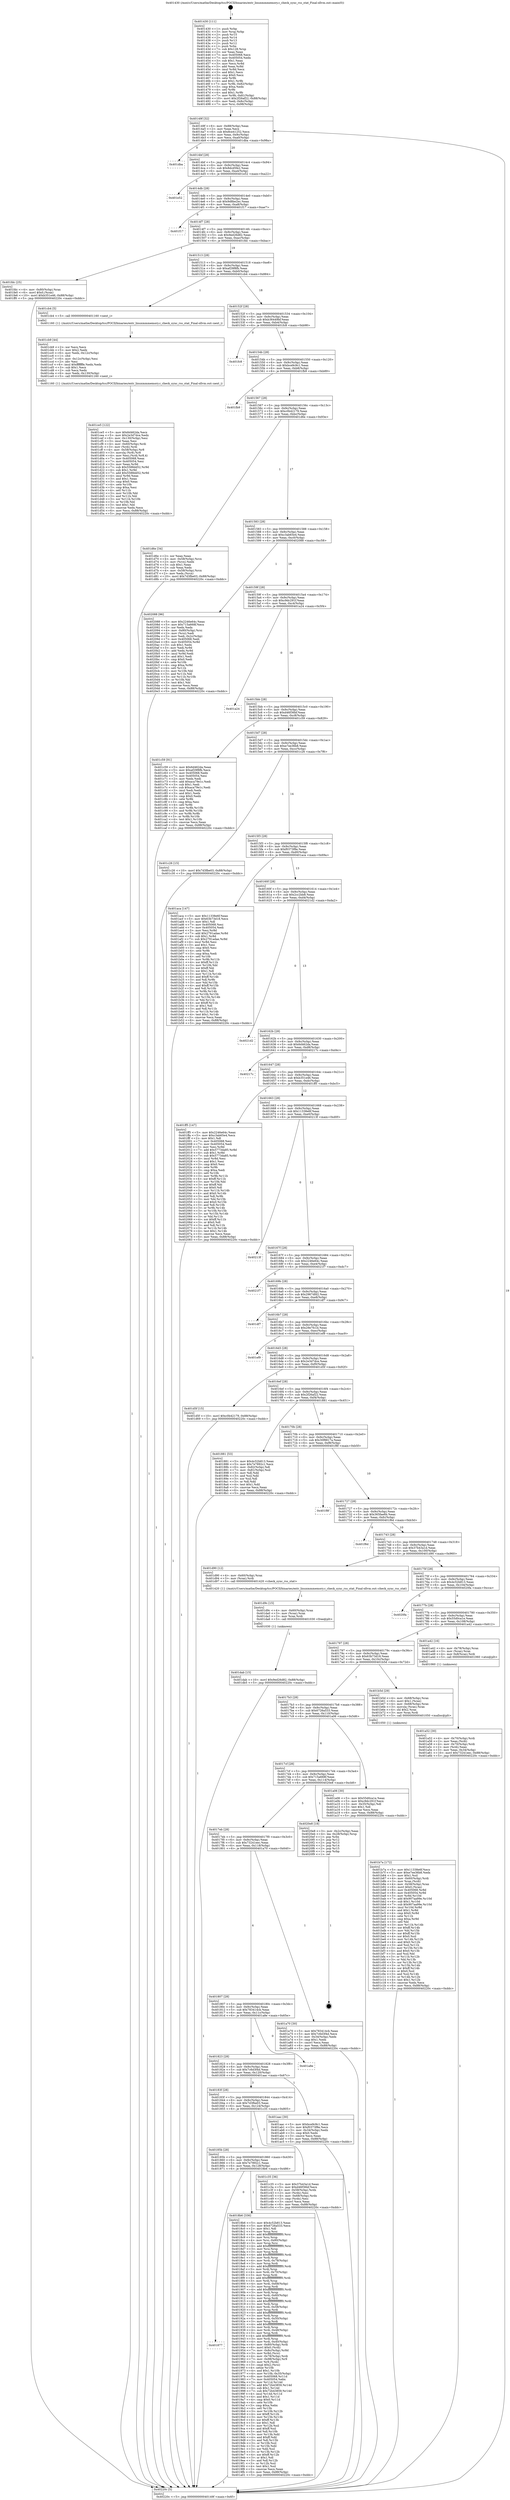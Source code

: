 digraph "0x401430" {
  label = "0x401430 (/mnt/c/Users/mathe/Desktop/tcc/POCII/binaries/extr_linuxmmmemory.c_check_sync_rss_stat_Final-ollvm.out::main(0))"
  labelloc = "t"
  node[shape=record]

  Entry [label="",width=0.3,height=0.3,shape=circle,fillcolor=black,style=filled]
  "0x40149f" [label="{
     0x40149f [32]\l
     | [instrs]\l
     &nbsp;&nbsp;0x40149f \<+6\>: mov -0x88(%rbp),%eax\l
     &nbsp;&nbsp;0x4014a5 \<+2\>: mov %eax,%ecx\l
     &nbsp;&nbsp;0x4014a7 \<+6\>: sub $0x8ce41252,%ecx\l
     &nbsp;&nbsp;0x4014ad \<+6\>: mov %eax,-0x9c(%rbp)\l
     &nbsp;&nbsp;0x4014b3 \<+6\>: mov %ecx,-0xa0(%rbp)\l
     &nbsp;&nbsp;0x4014b9 \<+6\>: je 0000000000401dba \<main+0x98a\>\l
  }"]
  "0x401dba" [label="{
     0x401dba\l
  }", style=dashed]
  "0x4014bf" [label="{
     0x4014bf [28]\l
     | [instrs]\l
     &nbsp;&nbsp;0x4014bf \<+5\>: jmp 00000000004014c4 \<main+0x94\>\l
     &nbsp;&nbsp;0x4014c4 \<+6\>: mov -0x9c(%rbp),%eax\l
     &nbsp;&nbsp;0x4014ca \<+5\>: sub $0x8dcd5fe2,%eax\l
     &nbsp;&nbsp;0x4014cf \<+6\>: mov %eax,-0xa4(%rbp)\l
     &nbsp;&nbsp;0x4014d5 \<+6\>: je 0000000000401e52 \<main+0xa22\>\l
  }"]
  Exit [label="",width=0.3,height=0.3,shape=circle,fillcolor=black,style=filled,peripheries=2]
  "0x401e52" [label="{
     0x401e52\l
  }", style=dashed]
  "0x4014db" [label="{
     0x4014db [28]\l
     | [instrs]\l
     &nbsp;&nbsp;0x4014db \<+5\>: jmp 00000000004014e0 \<main+0xb0\>\l
     &nbsp;&nbsp;0x4014e0 \<+6\>: mov -0x9c(%rbp),%eax\l
     &nbsp;&nbsp;0x4014e6 \<+5\>: sub $0x9d8be2ec,%eax\l
     &nbsp;&nbsp;0x4014eb \<+6\>: mov %eax,-0xa8(%rbp)\l
     &nbsp;&nbsp;0x4014f1 \<+6\>: je 0000000000401f17 \<main+0xae7\>\l
  }"]
  "0x401dab" [label="{
     0x401dab [15]\l
     | [instrs]\l
     &nbsp;&nbsp;0x401dab \<+10\>: movl $0x9ed26d82,-0x88(%rbp)\l
     &nbsp;&nbsp;0x401db5 \<+5\>: jmp 000000000040220c \<main+0xddc\>\l
  }"]
  "0x401f17" [label="{
     0x401f17\l
  }", style=dashed]
  "0x4014f7" [label="{
     0x4014f7 [28]\l
     | [instrs]\l
     &nbsp;&nbsp;0x4014f7 \<+5\>: jmp 00000000004014fc \<main+0xcc\>\l
     &nbsp;&nbsp;0x4014fc \<+6\>: mov -0x9c(%rbp),%eax\l
     &nbsp;&nbsp;0x401502 \<+5\>: sub $0x9ed26d82,%eax\l
     &nbsp;&nbsp;0x401507 \<+6\>: mov %eax,-0xac(%rbp)\l
     &nbsp;&nbsp;0x40150d \<+6\>: je 0000000000401fdc \<main+0xbac\>\l
  }"]
  "0x401d9c" [label="{
     0x401d9c [15]\l
     | [instrs]\l
     &nbsp;&nbsp;0x401d9c \<+4\>: mov -0x60(%rbp),%rax\l
     &nbsp;&nbsp;0x401da0 \<+3\>: mov (%rax),%rax\l
     &nbsp;&nbsp;0x401da3 \<+3\>: mov %rax,%rdi\l
     &nbsp;&nbsp;0x401da6 \<+5\>: call 0000000000401030 \<free@plt\>\l
     | [calls]\l
     &nbsp;&nbsp;0x401030 \{1\} (unknown)\l
  }"]
  "0x401fdc" [label="{
     0x401fdc [25]\l
     | [instrs]\l
     &nbsp;&nbsp;0x401fdc \<+4\>: mov -0x80(%rbp),%rax\l
     &nbsp;&nbsp;0x401fe0 \<+6\>: movl $0x0,(%rax)\l
     &nbsp;&nbsp;0x401fe6 \<+10\>: movl $0xb351e46,-0x88(%rbp)\l
     &nbsp;&nbsp;0x401ff0 \<+5\>: jmp 000000000040220c \<main+0xddc\>\l
  }"]
  "0x401513" [label="{
     0x401513 [28]\l
     | [instrs]\l
     &nbsp;&nbsp;0x401513 \<+5\>: jmp 0000000000401518 \<main+0xe8\>\l
     &nbsp;&nbsp;0x401518 \<+6\>: mov -0x9c(%rbp),%eax\l
     &nbsp;&nbsp;0x40151e \<+5\>: sub $0xaf29f8fb,%eax\l
     &nbsp;&nbsp;0x401523 \<+6\>: mov %eax,-0xb0(%rbp)\l
     &nbsp;&nbsp;0x401529 \<+6\>: je 0000000000401cb4 \<main+0x884\>\l
  }"]
  "0x401ce5" [label="{
     0x401ce5 [122]\l
     | [instrs]\l
     &nbsp;&nbsp;0x401ce5 \<+5\>: mov $0x6d462da,%ecx\l
     &nbsp;&nbsp;0x401cea \<+5\>: mov $0x2e3d7dce,%edx\l
     &nbsp;&nbsp;0x401cef \<+6\>: mov -0x130(%rbp),%esi\l
     &nbsp;&nbsp;0x401cf5 \<+3\>: imul %eax,%esi\l
     &nbsp;&nbsp;0x401cf8 \<+4\>: mov -0x60(%rbp),%rdi\l
     &nbsp;&nbsp;0x401cfc \<+3\>: mov (%rdi),%rdi\l
     &nbsp;&nbsp;0x401cff \<+4\>: mov -0x58(%rbp),%r8\l
     &nbsp;&nbsp;0x401d03 \<+3\>: movslq (%r8),%r8\l
     &nbsp;&nbsp;0x401d06 \<+4\>: mov %esi,(%rdi,%r8,4)\l
     &nbsp;&nbsp;0x401d0a \<+7\>: mov 0x405068,%eax\l
     &nbsp;&nbsp;0x401d11 \<+7\>: mov 0x405054,%esi\l
     &nbsp;&nbsp;0x401d18 \<+3\>: mov %eax,%r9d\l
     &nbsp;&nbsp;0x401d1b \<+7\>: sub $0x5588dd52,%r9d\l
     &nbsp;&nbsp;0x401d22 \<+4\>: sub $0x1,%r9d\l
     &nbsp;&nbsp;0x401d26 \<+7\>: add $0x5588dd52,%r9d\l
     &nbsp;&nbsp;0x401d2d \<+4\>: imul %r9d,%eax\l
     &nbsp;&nbsp;0x401d31 \<+3\>: and $0x1,%eax\l
     &nbsp;&nbsp;0x401d34 \<+3\>: cmp $0x0,%eax\l
     &nbsp;&nbsp;0x401d37 \<+4\>: sete %r10b\l
     &nbsp;&nbsp;0x401d3b \<+3\>: cmp $0xa,%esi\l
     &nbsp;&nbsp;0x401d3e \<+4\>: setl %r11b\l
     &nbsp;&nbsp;0x401d42 \<+3\>: mov %r10b,%bl\l
     &nbsp;&nbsp;0x401d45 \<+3\>: and %r11b,%bl\l
     &nbsp;&nbsp;0x401d48 \<+3\>: xor %r11b,%r10b\l
     &nbsp;&nbsp;0x401d4b \<+3\>: or %r10b,%bl\l
     &nbsp;&nbsp;0x401d4e \<+3\>: test $0x1,%bl\l
     &nbsp;&nbsp;0x401d51 \<+3\>: cmovne %edx,%ecx\l
     &nbsp;&nbsp;0x401d54 \<+6\>: mov %ecx,-0x88(%rbp)\l
     &nbsp;&nbsp;0x401d5a \<+5\>: jmp 000000000040220c \<main+0xddc\>\l
  }"]
  "0x401cb4" [label="{
     0x401cb4 [5]\l
     | [instrs]\l
     &nbsp;&nbsp;0x401cb4 \<+5\>: call 0000000000401160 \<next_i\>\l
     | [calls]\l
     &nbsp;&nbsp;0x401160 \{1\} (/mnt/c/Users/mathe/Desktop/tcc/POCII/binaries/extr_linuxmmmemory.c_check_sync_rss_stat_Final-ollvm.out::next_i)\l
  }"]
  "0x40152f" [label="{
     0x40152f [28]\l
     | [instrs]\l
     &nbsp;&nbsp;0x40152f \<+5\>: jmp 0000000000401534 \<main+0x104\>\l
     &nbsp;&nbsp;0x401534 \<+6\>: mov -0x9c(%rbp),%eax\l
     &nbsp;&nbsp;0x40153a \<+5\>: sub $0xb36449bf,%eax\l
     &nbsp;&nbsp;0x40153f \<+6\>: mov %eax,-0xb4(%rbp)\l
     &nbsp;&nbsp;0x401545 \<+6\>: je 0000000000401fc8 \<main+0xb98\>\l
  }"]
  "0x401cb9" [label="{
     0x401cb9 [44]\l
     | [instrs]\l
     &nbsp;&nbsp;0x401cb9 \<+2\>: xor %ecx,%ecx\l
     &nbsp;&nbsp;0x401cbb \<+5\>: mov $0x2,%edx\l
     &nbsp;&nbsp;0x401cc0 \<+6\>: mov %edx,-0x12c(%rbp)\l
     &nbsp;&nbsp;0x401cc6 \<+1\>: cltd\l
     &nbsp;&nbsp;0x401cc7 \<+6\>: mov -0x12c(%rbp),%esi\l
     &nbsp;&nbsp;0x401ccd \<+2\>: idiv %esi\l
     &nbsp;&nbsp;0x401ccf \<+6\>: imul $0xfffffffe,%edx,%edx\l
     &nbsp;&nbsp;0x401cd5 \<+3\>: sub $0x1,%ecx\l
     &nbsp;&nbsp;0x401cd8 \<+2\>: sub %ecx,%edx\l
     &nbsp;&nbsp;0x401cda \<+6\>: mov %edx,-0x130(%rbp)\l
     &nbsp;&nbsp;0x401ce0 \<+5\>: call 0000000000401160 \<next_i\>\l
     | [calls]\l
     &nbsp;&nbsp;0x401160 \{1\} (/mnt/c/Users/mathe/Desktop/tcc/POCII/binaries/extr_linuxmmmemory.c_check_sync_rss_stat_Final-ollvm.out::next_i)\l
  }"]
  "0x401fc8" [label="{
     0x401fc8\l
  }", style=dashed]
  "0x40154b" [label="{
     0x40154b [28]\l
     | [instrs]\l
     &nbsp;&nbsp;0x40154b \<+5\>: jmp 0000000000401550 \<main+0x120\>\l
     &nbsp;&nbsp;0x401550 \<+6\>: mov -0x9c(%rbp),%eax\l
     &nbsp;&nbsp;0x401556 \<+5\>: sub $0xbce9c9c1,%eax\l
     &nbsp;&nbsp;0x40155b \<+6\>: mov %eax,-0xb8(%rbp)\l
     &nbsp;&nbsp;0x401561 \<+6\>: je 0000000000401fb9 \<main+0xb89\>\l
  }"]
  "0x401b7a" [label="{
     0x401b7a [172]\l
     | [instrs]\l
     &nbsp;&nbsp;0x401b7a \<+5\>: mov $0x11338e6f,%ecx\l
     &nbsp;&nbsp;0x401b7f \<+5\>: mov $0xe7ee36b8,%edx\l
     &nbsp;&nbsp;0x401b84 \<+3\>: mov $0x1,%sil\l
     &nbsp;&nbsp;0x401b87 \<+4\>: mov -0x60(%rbp),%rdi\l
     &nbsp;&nbsp;0x401b8b \<+3\>: mov %rax,(%rdi)\l
     &nbsp;&nbsp;0x401b8e \<+4\>: mov -0x58(%rbp),%rax\l
     &nbsp;&nbsp;0x401b92 \<+6\>: movl $0x0,(%rax)\l
     &nbsp;&nbsp;0x401b98 \<+8\>: mov 0x405068,%r8d\l
     &nbsp;&nbsp;0x401ba0 \<+8\>: mov 0x405054,%r9d\l
     &nbsp;&nbsp;0x401ba8 \<+3\>: mov %r8d,%r10d\l
     &nbsp;&nbsp;0x401bab \<+7\>: add $0x907aa99e,%r10d\l
     &nbsp;&nbsp;0x401bb2 \<+4\>: sub $0x1,%r10d\l
     &nbsp;&nbsp;0x401bb6 \<+7\>: sub $0x907aa99e,%r10d\l
     &nbsp;&nbsp;0x401bbd \<+4\>: imul %r10d,%r8d\l
     &nbsp;&nbsp;0x401bc1 \<+4\>: and $0x1,%r8d\l
     &nbsp;&nbsp;0x401bc5 \<+4\>: cmp $0x0,%r8d\l
     &nbsp;&nbsp;0x401bc9 \<+4\>: sete %r11b\l
     &nbsp;&nbsp;0x401bcd \<+4\>: cmp $0xa,%r9d\l
     &nbsp;&nbsp;0x401bd1 \<+3\>: setl %bl\l
     &nbsp;&nbsp;0x401bd4 \<+3\>: mov %r11b,%r14b\l
     &nbsp;&nbsp;0x401bd7 \<+4\>: xor $0xff,%r14b\l
     &nbsp;&nbsp;0x401bdb \<+3\>: mov %bl,%r15b\l
     &nbsp;&nbsp;0x401bde \<+4\>: xor $0xff,%r15b\l
     &nbsp;&nbsp;0x401be2 \<+4\>: xor $0x0,%sil\l
     &nbsp;&nbsp;0x401be6 \<+3\>: mov %r14b,%r12b\l
     &nbsp;&nbsp;0x401be9 \<+4\>: and $0x0,%r12b\l
     &nbsp;&nbsp;0x401bed \<+3\>: and %sil,%r11b\l
     &nbsp;&nbsp;0x401bf0 \<+3\>: mov %r15b,%r13b\l
     &nbsp;&nbsp;0x401bf3 \<+4\>: and $0x0,%r13b\l
     &nbsp;&nbsp;0x401bf7 \<+3\>: and %sil,%bl\l
     &nbsp;&nbsp;0x401bfa \<+3\>: or %r11b,%r12b\l
     &nbsp;&nbsp;0x401bfd \<+3\>: or %bl,%r13b\l
     &nbsp;&nbsp;0x401c00 \<+3\>: xor %r13b,%r12b\l
     &nbsp;&nbsp;0x401c03 \<+3\>: or %r15b,%r14b\l
     &nbsp;&nbsp;0x401c06 \<+4\>: xor $0xff,%r14b\l
     &nbsp;&nbsp;0x401c0a \<+4\>: or $0x0,%sil\l
     &nbsp;&nbsp;0x401c0e \<+3\>: and %sil,%r14b\l
     &nbsp;&nbsp;0x401c11 \<+3\>: or %r14b,%r12b\l
     &nbsp;&nbsp;0x401c14 \<+4\>: test $0x1,%r12b\l
     &nbsp;&nbsp;0x401c18 \<+3\>: cmovne %edx,%ecx\l
     &nbsp;&nbsp;0x401c1b \<+6\>: mov %ecx,-0x88(%rbp)\l
     &nbsp;&nbsp;0x401c21 \<+5\>: jmp 000000000040220c \<main+0xddc\>\l
  }"]
  "0x401fb9" [label="{
     0x401fb9\l
  }", style=dashed]
  "0x401567" [label="{
     0x401567 [28]\l
     | [instrs]\l
     &nbsp;&nbsp;0x401567 \<+5\>: jmp 000000000040156c \<main+0x13c\>\l
     &nbsp;&nbsp;0x40156c \<+6\>: mov -0x9c(%rbp),%eax\l
     &nbsp;&nbsp;0x401572 \<+5\>: sub $0xc0b42179,%eax\l
     &nbsp;&nbsp;0x401577 \<+6\>: mov %eax,-0xbc(%rbp)\l
     &nbsp;&nbsp;0x40157d \<+6\>: je 0000000000401d6e \<main+0x93e\>\l
  }"]
  "0x401a52" [label="{
     0x401a52 [30]\l
     | [instrs]\l
     &nbsp;&nbsp;0x401a52 \<+4\>: mov -0x70(%rbp),%rdi\l
     &nbsp;&nbsp;0x401a56 \<+2\>: mov %eax,(%rdi)\l
     &nbsp;&nbsp;0x401a58 \<+4\>: mov -0x70(%rbp),%rdi\l
     &nbsp;&nbsp;0x401a5c \<+2\>: mov (%rdi),%eax\l
     &nbsp;&nbsp;0x401a5e \<+3\>: mov %eax,-0x34(%rbp)\l
     &nbsp;&nbsp;0x401a61 \<+10\>: movl $0x73241eec,-0x88(%rbp)\l
     &nbsp;&nbsp;0x401a6b \<+5\>: jmp 000000000040220c \<main+0xddc\>\l
  }"]
  "0x401d6e" [label="{
     0x401d6e [34]\l
     | [instrs]\l
     &nbsp;&nbsp;0x401d6e \<+2\>: xor %eax,%eax\l
     &nbsp;&nbsp;0x401d70 \<+4\>: mov -0x58(%rbp),%rcx\l
     &nbsp;&nbsp;0x401d74 \<+2\>: mov (%rcx),%edx\l
     &nbsp;&nbsp;0x401d76 \<+3\>: sub $0x1,%eax\l
     &nbsp;&nbsp;0x401d79 \<+2\>: sub %eax,%edx\l
     &nbsp;&nbsp;0x401d7b \<+4\>: mov -0x58(%rbp),%rcx\l
     &nbsp;&nbsp;0x401d7f \<+2\>: mov %edx,(%rcx)\l
     &nbsp;&nbsp;0x401d81 \<+10\>: movl $0x7d3fbe03,-0x88(%rbp)\l
     &nbsp;&nbsp;0x401d8b \<+5\>: jmp 000000000040220c \<main+0xddc\>\l
  }"]
  "0x401583" [label="{
     0x401583 [28]\l
     | [instrs]\l
     &nbsp;&nbsp;0x401583 \<+5\>: jmp 0000000000401588 \<main+0x158\>\l
     &nbsp;&nbsp;0x401588 \<+6\>: mov -0x9c(%rbp),%eax\l
     &nbsp;&nbsp;0x40158e \<+5\>: sub $0xc3ab65e4,%eax\l
     &nbsp;&nbsp;0x401593 \<+6\>: mov %eax,-0xc0(%rbp)\l
     &nbsp;&nbsp;0x401599 \<+6\>: je 0000000000402088 \<main+0xc58\>\l
  }"]
  "0x401877" [label="{
     0x401877\l
  }", style=dashed]
  "0x402088" [label="{
     0x402088 [96]\l
     | [instrs]\l
     &nbsp;&nbsp;0x402088 \<+5\>: mov $0x2246e64c,%eax\l
     &nbsp;&nbsp;0x40208d \<+5\>: mov $0x715a668f,%ecx\l
     &nbsp;&nbsp;0x402092 \<+2\>: xor %edx,%edx\l
     &nbsp;&nbsp;0x402094 \<+4\>: mov -0x80(%rbp),%rsi\l
     &nbsp;&nbsp;0x402098 \<+2\>: mov (%rsi),%edi\l
     &nbsp;&nbsp;0x40209a \<+3\>: mov %edi,-0x2c(%rbp)\l
     &nbsp;&nbsp;0x40209d \<+7\>: mov 0x405068,%edi\l
     &nbsp;&nbsp;0x4020a4 \<+8\>: mov 0x405054,%r8d\l
     &nbsp;&nbsp;0x4020ac \<+3\>: sub $0x1,%edx\l
     &nbsp;&nbsp;0x4020af \<+3\>: mov %edi,%r9d\l
     &nbsp;&nbsp;0x4020b2 \<+3\>: add %edx,%r9d\l
     &nbsp;&nbsp;0x4020b5 \<+4\>: imul %r9d,%edi\l
     &nbsp;&nbsp;0x4020b9 \<+3\>: and $0x1,%edi\l
     &nbsp;&nbsp;0x4020bc \<+3\>: cmp $0x0,%edi\l
     &nbsp;&nbsp;0x4020bf \<+4\>: sete %r10b\l
     &nbsp;&nbsp;0x4020c3 \<+4\>: cmp $0xa,%r8d\l
     &nbsp;&nbsp;0x4020c7 \<+4\>: setl %r11b\l
     &nbsp;&nbsp;0x4020cb \<+3\>: mov %r10b,%bl\l
     &nbsp;&nbsp;0x4020ce \<+3\>: and %r11b,%bl\l
     &nbsp;&nbsp;0x4020d1 \<+3\>: xor %r11b,%r10b\l
     &nbsp;&nbsp;0x4020d4 \<+3\>: or %r10b,%bl\l
     &nbsp;&nbsp;0x4020d7 \<+3\>: test $0x1,%bl\l
     &nbsp;&nbsp;0x4020da \<+3\>: cmovne %ecx,%eax\l
     &nbsp;&nbsp;0x4020dd \<+6\>: mov %eax,-0x88(%rbp)\l
     &nbsp;&nbsp;0x4020e3 \<+5\>: jmp 000000000040220c \<main+0xddc\>\l
  }"]
  "0x40159f" [label="{
     0x40159f [28]\l
     | [instrs]\l
     &nbsp;&nbsp;0x40159f \<+5\>: jmp 00000000004015a4 \<main+0x174\>\l
     &nbsp;&nbsp;0x4015a4 \<+6\>: mov -0x9c(%rbp),%eax\l
     &nbsp;&nbsp;0x4015aa \<+5\>: sub $0xc9dc291f,%eax\l
     &nbsp;&nbsp;0x4015af \<+6\>: mov %eax,-0xc4(%rbp)\l
     &nbsp;&nbsp;0x4015b5 \<+6\>: je 0000000000401a24 \<main+0x5f4\>\l
  }"]
  "0x4018b6" [label="{
     0x4018b6 [336]\l
     | [instrs]\l
     &nbsp;&nbsp;0x4018b6 \<+5\>: mov $0x4c52b813,%eax\l
     &nbsp;&nbsp;0x4018bb \<+5\>: mov $0x6726a533,%ecx\l
     &nbsp;&nbsp;0x4018c0 \<+2\>: mov $0x1,%dl\l
     &nbsp;&nbsp;0x4018c2 \<+3\>: mov %rsp,%rsi\l
     &nbsp;&nbsp;0x4018c5 \<+4\>: add $0xfffffffffffffff0,%rsi\l
     &nbsp;&nbsp;0x4018c9 \<+3\>: mov %rsi,%rsp\l
     &nbsp;&nbsp;0x4018cc \<+4\>: mov %rsi,-0x80(%rbp)\l
     &nbsp;&nbsp;0x4018d0 \<+3\>: mov %rsp,%rsi\l
     &nbsp;&nbsp;0x4018d3 \<+4\>: add $0xfffffffffffffff0,%rsi\l
     &nbsp;&nbsp;0x4018d7 \<+3\>: mov %rsi,%rsp\l
     &nbsp;&nbsp;0x4018da \<+3\>: mov %rsp,%rdi\l
     &nbsp;&nbsp;0x4018dd \<+4\>: add $0xfffffffffffffff0,%rdi\l
     &nbsp;&nbsp;0x4018e1 \<+3\>: mov %rdi,%rsp\l
     &nbsp;&nbsp;0x4018e4 \<+4\>: mov %rdi,-0x78(%rbp)\l
     &nbsp;&nbsp;0x4018e8 \<+3\>: mov %rsp,%rdi\l
     &nbsp;&nbsp;0x4018eb \<+4\>: add $0xfffffffffffffff0,%rdi\l
     &nbsp;&nbsp;0x4018ef \<+3\>: mov %rdi,%rsp\l
     &nbsp;&nbsp;0x4018f2 \<+4\>: mov %rdi,-0x70(%rbp)\l
     &nbsp;&nbsp;0x4018f6 \<+3\>: mov %rsp,%rdi\l
     &nbsp;&nbsp;0x4018f9 \<+4\>: add $0xfffffffffffffff0,%rdi\l
     &nbsp;&nbsp;0x4018fd \<+3\>: mov %rdi,%rsp\l
     &nbsp;&nbsp;0x401900 \<+4\>: mov %rdi,-0x68(%rbp)\l
     &nbsp;&nbsp;0x401904 \<+3\>: mov %rsp,%rdi\l
     &nbsp;&nbsp;0x401907 \<+4\>: add $0xfffffffffffffff0,%rdi\l
     &nbsp;&nbsp;0x40190b \<+3\>: mov %rdi,%rsp\l
     &nbsp;&nbsp;0x40190e \<+4\>: mov %rdi,-0x60(%rbp)\l
     &nbsp;&nbsp;0x401912 \<+3\>: mov %rsp,%rdi\l
     &nbsp;&nbsp;0x401915 \<+4\>: add $0xfffffffffffffff0,%rdi\l
     &nbsp;&nbsp;0x401919 \<+3\>: mov %rdi,%rsp\l
     &nbsp;&nbsp;0x40191c \<+4\>: mov %rdi,-0x58(%rbp)\l
     &nbsp;&nbsp;0x401920 \<+3\>: mov %rsp,%rdi\l
     &nbsp;&nbsp;0x401923 \<+4\>: add $0xfffffffffffffff0,%rdi\l
     &nbsp;&nbsp;0x401927 \<+3\>: mov %rdi,%rsp\l
     &nbsp;&nbsp;0x40192a \<+4\>: mov %rdi,-0x50(%rbp)\l
     &nbsp;&nbsp;0x40192e \<+3\>: mov %rsp,%rdi\l
     &nbsp;&nbsp;0x401931 \<+4\>: add $0xfffffffffffffff0,%rdi\l
     &nbsp;&nbsp;0x401935 \<+3\>: mov %rdi,%rsp\l
     &nbsp;&nbsp;0x401938 \<+4\>: mov %rdi,-0x48(%rbp)\l
     &nbsp;&nbsp;0x40193c \<+3\>: mov %rsp,%rdi\l
     &nbsp;&nbsp;0x40193f \<+4\>: add $0xfffffffffffffff0,%rdi\l
     &nbsp;&nbsp;0x401943 \<+3\>: mov %rdi,%rsp\l
     &nbsp;&nbsp;0x401946 \<+4\>: mov %rdi,-0x40(%rbp)\l
     &nbsp;&nbsp;0x40194a \<+4\>: mov -0x80(%rbp),%rdi\l
     &nbsp;&nbsp;0x40194e \<+6\>: movl $0x0,(%rdi)\l
     &nbsp;&nbsp;0x401954 \<+7\>: mov -0x8c(%rbp),%r8d\l
     &nbsp;&nbsp;0x40195b \<+3\>: mov %r8d,(%rsi)\l
     &nbsp;&nbsp;0x40195e \<+4\>: mov -0x78(%rbp),%rdi\l
     &nbsp;&nbsp;0x401962 \<+7\>: mov -0x98(%rbp),%r9\l
     &nbsp;&nbsp;0x401969 \<+3\>: mov %r9,(%rdi)\l
     &nbsp;&nbsp;0x40196c \<+3\>: cmpl $0x2,(%rsi)\l
     &nbsp;&nbsp;0x40196f \<+4\>: setne %r10b\l
     &nbsp;&nbsp;0x401973 \<+4\>: and $0x1,%r10b\l
     &nbsp;&nbsp;0x401977 \<+4\>: mov %r10b,-0x35(%rbp)\l
     &nbsp;&nbsp;0x40197b \<+8\>: mov 0x405068,%r11d\l
     &nbsp;&nbsp;0x401983 \<+7\>: mov 0x405054,%ebx\l
     &nbsp;&nbsp;0x40198a \<+3\>: mov %r11d,%r14d\l
     &nbsp;&nbsp;0x40198d \<+7\>: add $0x72b43859,%r14d\l
     &nbsp;&nbsp;0x401994 \<+4\>: sub $0x1,%r14d\l
     &nbsp;&nbsp;0x401998 \<+7\>: sub $0x72b43859,%r14d\l
     &nbsp;&nbsp;0x40199f \<+4\>: imul %r14d,%r11d\l
     &nbsp;&nbsp;0x4019a3 \<+4\>: and $0x1,%r11d\l
     &nbsp;&nbsp;0x4019a7 \<+4\>: cmp $0x0,%r11d\l
     &nbsp;&nbsp;0x4019ab \<+4\>: sete %r10b\l
     &nbsp;&nbsp;0x4019af \<+3\>: cmp $0xa,%ebx\l
     &nbsp;&nbsp;0x4019b2 \<+4\>: setl %r15b\l
     &nbsp;&nbsp;0x4019b6 \<+3\>: mov %r10b,%r12b\l
     &nbsp;&nbsp;0x4019b9 \<+4\>: xor $0xff,%r12b\l
     &nbsp;&nbsp;0x4019bd \<+3\>: mov %r15b,%r13b\l
     &nbsp;&nbsp;0x4019c0 \<+4\>: xor $0xff,%r13b\l
     &nbsp;&nbsp;0x4019c4 \<+3\>: xor $0x1,%dl\l
     &nbsp;&nbsp;0x4019c7 \<+3\>: mov %r12b,%sil\l
     &nbsp;&nbsp;0x4019ca \<+4\>: and $0xff,%sil\l
     &nbsp;&nbsp;0x4019ce \<+3\>: and %dl,%r10b\l
     &nbsp;&nbsp;0x4019d1 \<+3\>: mov %r13b,%dil\l
     &nbsp;&nbsp;0x4019d4 \<+4\>: and $0xff,%dil\l
     &nbsp;&nbsp;0x4019d8 \<+3\>: and %dl,%r15b\l
     &nbsp;&nbsp;0x4019db \<+3\>: or %r10b,%sil\l
     &nbsp;&nbsp;0x4019de \<+3\>: or %r15b,%dil\l
     &nbsp;&nbsp;0x4019e1 \<+3\>: xor %dil,%sil\l
     &nbsp;&nbsp;0x4019e4 \<+3\>: or %r13b,%r12b\l
     &nbsp;&nbsp;0x4019e7 \<+4\>: xor $0xff,%r12b\l
     &nbsp;&nbsp;0x4019eb \<+3\>: or $0x1,%dl\l
     &nbsp;&nbsp;0x4019ee \<+3\>: and %dl,%r12b\l
     &nbsp;&nbsp;0x4019f1 \<+3\>: or %r12b,%sil\l
     &nbsp;&nbsp;0x4019f4 \<+4\>: test $0x1,%sil\l
     &nbsp;&nbsp;0x4019f8 \<+3\>: cmovne %ecx,%eax\l
     &nbsp;&nbsp;0x4019fb \<+6\>: mov %eax,-0x88(%rbp)\l
     &nbsp;&nbsp;0x401a01 \<+5\>: jmp 000000000040220c \<main+0xddc\>\l
  }"]
  "0x401a24" [label="{
     0x401a24\l
  }", style=dashed]
  "0x4015bb" [label="{
     0x4015bb [28]\l
     | [instrs]\l
     &nbsp;&nbsp;0x4015bb \<+5\>: jmp 00000000004015c0 \<main+0x190\>\l
     &nbsp;&nbsp;0x4015c0 \<+6\>: mov -0x9c(%rbp),%eax\l
     &nbsp;&nbsp;0x4015c6 \<+5\>: sub $0xd46f36bf,%eax\l
     &nbsp;&nbsp;0x4015cb \<+6\>: mov %eax,-0xc8(%rbp)\l
     &nbsp;&nbsp;0x4015d1 \<+6\>: je 0000000000401c59 \<main+0x829\>\l
  }"]
  "0x40185b" [label="{
     0x40185b [28]\l
     | [instrs]\l
     &nbsp;&nbsp;0x40185b \<+5\>: jmp 0000000000401860 \<main+0x430\>\l
     &nbsp;&nbsp;0x401860 \<+6\>: mov -0x9c(%rbp),%eax\l
     &nbsp;&nbsp;0x401866 \<+5\>: sub $0x7e7892c1,%eax\l
     &nbsp;&nbsp;0x40186b \<+6\>: mov %eax,-0x128(%rbp)\l
     &nbsp;&nbsp;0x401871 \<+6\>: je 00000000004018b6 \<main+0x486\>\l
  }"]
  "0x401c59" [label="{
     0x401c59 [91]\l
     | [instrs]\l
     &nbsp;&nbsp;0x401c59 \<+5\>: mov $0x6d462da,%eax\l
     &nbsp;&nbsp;0x401c5e \<+5\>: mov $0xaf29f8fb,%ecx\l
     &nbsp;&nbsp;0x401c63 \<+7\>: mov 0x405068,%edx\l
     &nbsp;&nbsp;0x401c6a \<+7\>: mov 0x405054,%esi\l
     &nbsp;&nbsp;0x401c71 \<+2\>: mov %edx,%edi\l
     &nbsp;&nbsp;0x401c73 \<+6\>: add $0xaca79e1c,%edi\l
     &nbsp;&nbsp;0x401c79 \<+3\>: sub $0x1,%edi\l
     &nbsp;&nbsp;0x401c7c \<+6\>: sub $0xaca79e1c,%edi\l
     &nbsp;&nbsp;0x401c82 \<+3\>: imul %edi,%edx\l
     &nbsp;&nbsp;0x401c85 \<+3\>: and $0x1,%edx\l
     &nbsp;&nbsp;0x401c88 \<+3\>: cmp $0x0,%edx\l
     &nbsp;&nbsp;0x401c8b \<+4\>: sete %r8b\l
     &nbsp;&nbsp;0x401c8f \<+3\>: cmp $0xa,%esi\l
     &nbsp;&nbsp;0x401c92 \<+4\>: setl %r9b\l
     &nbsp;&nbsp;0x401c96 \<+3\>: mov %r8b,%r10b\l
     &nbsp;&nbsp;0x401c99 \<+3\>: and %r9b,%r10b\l
     &nbsp;&nbsp;0x401c9c \<+3\>: xor %r9b,%r8b\l
     &nbsp;&nbsp;0x401c9f \<+3\>: or %r8b,%r10b\l
     &nbsp;&nbsp;0x401ca2 \<+4\>: test $0x1,%r10b\l
     &nbsp;&nbsp;0x401ca6 \<+3\>: cmovne %ecx,%eax\l
     &nbsp;&nbsp;0x401ca9 \<+6\>: mov %eax,-0x88(%rbp)\l
     &nbsp;&nbsp;0x401caf \<+5\>: jmp 000000000040220c \<main+0xddc\>\l
  }"]
  "0x4015d7" [label="{
     0x4015d7 [28]\l
     | [instrs]\l
     &nbsp;&nbsp;0x4015d7 \<+5\>: jmp 00000000004015dc \<main+0x1ac\>\l
     &nbsp;&nbsp;0x4015dc \<+6\>: mov -0x9c(%rbp),%eax\l
     &nbsp;&nbsp;0x4015e2 \<+5\>: sub $0xe7ee36b8,%eax\l
     &nbsp;&nbsp;0x4015e7 \<+6\>: mov %eax,-0xcc(%rbp)\l
     &nbsp;&nbsp;0x4015ed \<+6\>: je 0000000000401c26 \<main+0x7f6\>\l
  }"]
  "0x401c35" [label="{
     0x401c35 [36]\l
     | [instrs]\l
     &nbsp;&nbsp;0x401c35 \<+5\>: mov $0x37b43a1d,%eax\l
     &nbsp;&nbsp;0x401c3a \<+5\>: mov $0xd46f36bf,%ecx\l
     &nbsp;&nbsp;0x401c3f \<+4\>: mov -0x58(%rbp),%rdx\l
     &nbsp;&nbsp;0x401c43 \<+2\>: mov (%rdx),%esi\l
     &nbsp;&nbsp;0x401c45 \<+4\>: mov -0x68(%rbp),%rdx\l
     &nbsp;&nbsp;0x401c49 \<+2\>: cmp (%rdx),%esi\l
     &nbsp;&nbsp;0x401c4b \<+3\>: cmovl %ecx,%eax\l
     &nbsp;&nbsp;0x401c4e \<+6\>: mov %eax,-0x88(%rbp)\l
     &nbsp;&nbsp;0x401c54 \<+5\>: jmp 000000000040220c \<main+0xddc\>\l
  }"]
  "0x401c26" [label="{
     0x401c26 [15]\l
     | [instrs]\l
     &nbsp;&nbsp;0x401c26 \<+10\>: movl $0x7d3fbe03,-0x88(%rbp)\l
     &nbsp;&nbsp;0x401c30 \<+5\>: jmp 000000000040220c \<main+0xddc\>\l
  }"]
  "0x4015f3" [label="{
     0x4015f3 [28]\l
     | [instrs]\l
     &nbsp;&nbsp;0x4015f3 \<+5\>: jmp 00000000004015f8 \<main+0x1c8\>\l
     &nbsp;&nbsp;0x4015f8 \<+6\>: mov -0x9c(%rbp),%eax\l
     &nbsp;&nbsp;0x4015fe \<+5\>: sub $0xf0373f8e,%eax\l
     &nbsp;&nbsp;0x401603 \<+6\>: mov %eax,-0xd0(%rbp)\l
     &nbsp;&nbsp;0x401609 \<+6\>: je 0000000000401aca \<main+0x69a\>\l
  }"]
  "0x40183f" [label="{
     0x40183f [28]\l
     | [instrs]\l
     &nbsp;&nbsp;0x40183f \<+5\>: jmp 0000000000401844 \<main+0x414\>\l
     &nbsp;&nbsp;0x401844 \<+6\>: mov -0x9c(%rbp),%eax\l
     &nbsp;&nbsp;0x40184a \<+5\>: sub $0x7d3fbe03,%eax\l
     &nbsp;&nbsp;0x40184f \<+6\>: mov %eax,-0x124(%rbp)\l
     &nbsp;&nbsp;0x401855 \<+6\>: je 0000000000401c35 \<main+0x805\>\l
  }"]
  "0x401aca" [label="{
     0x401aca [147]\l
     | [instrs]\l
     &nbsp;&nbsp;0x401aca \<+5\>: mov $0x11338e6f,%eax\l
     &nbsp;&nbsp;0x401acf \<+5\>: mov $0x63b73d18,%ecx\l
     &nbsp;&nbsp;0x401ad4 \<+2\>: mov $0x1,%dl\l
     &nbsp;&nbsp;0x401ad6 \<+7\>: mov 0x405068,%esi\l
     &nbsp;&nbsp;0x401add \<+7\>: mov 0x405054,%edi\l
     &nbsp;&nbsp;0x401ae4 \<+3\>: mov %esi,%r8d\l
     &nbsp;&nbsp;0x401ae7 \<+7\>: add $0x2791adae,%r8d\l
     &nbsp;&nbsp;0x401aee \<+4\>: sub $0x1,%r8d\l
     &nbsp;&nbsp;0x401af2 \<+7\>: sub $0x2791adae,%r8d\l
     &nbsp;&nbsp;0x401af9 \<+4\>: imul %r8d,%esi\l
     &nbsp;&nbsp;0x401afd \<+3\>: and $0x1,%esi\l
     &nbsp;&nbsp;0x401b00 \<+3\>: cmp $0x0,%esi\l
     &nbsp;&nbsp;0x401b03 \<+4\>: sete %r9b\l
     &nbsp;&nbsp;0x401b07 \<+3\>: cmp $0xa,%edi\l
     &nbsp;&nbsp;0x401b0a \<+4\>: setl %r10b\l
     &nbsp;&nbsp;0x401b0e \<+3\>: mov %r9b,%r11b\l
     &nbsp;&nbsp;0x401b11 \<+4\>: xor $0xff,%r11b\l
     &nbsp;&nbsp;0x401b15 \<+3\>: mov %r10b,%bl\l
     &nbsp;&nbsp;0x401b18 \<+3\>: xor $0xff,%bl\l
     &nbsp;&nbsp;0x401b1b \<+3\>: xor $0x1,%dl\l
     &nbsp;&nbsp;0x401b1e \<+3\>: mov %r11b,%r14b\l
     &nbsp;&nbsp;0x401b21 \<+4\>: and $0xff,%r14b\l
     &nbsp;&nbsp;0x401b25 \<+3\>: and %dl,%r9b\l
     &nbsp;&nbsp;0x401b28 \<+3\>: mov %bl,%r15b\l
     &nbsp;&nbsp;0x401b2b \<+4\>: and $0xff,%r15b\l
     &nbsp;&nbsp;0x401b2f \<+3\>: and %dl,%r10b\l
     &nbsp;&nbsp;0x401b32 \<+3\>: or %r9b,%r14b\l
     &nbsp;&nbsp;0x401b35 \<+3\>: or %r10b,%r15b\l
     &nbsp;&nbsp;0x401b38 \<+3\>: xor %r15b,%r14b\l
     &nbsp;&nbsp;0x401b3b \<+3\>: or %bl,%r11b\l
     &nbsp;&nbsp;0x401b3e \<+4\>: xor $0xff,%r11b\l
     &nbsp;&nbsp;0x401b42 \<+3\>: or $0x1,%dl\l
     &nbsp;&nbsp;0x401b45 \<+3\>: and %dl,%r11b\l
     &nbsp;&nbsp;0x401b48 \<+3\>: or %r11b,%r14b\l
     &nbsp;&nbsp;0x401b4b \<+4\>: test $0x1,%r14b\l
     &nbsp;&nbsp;0x401b4f \<+3\>: cmovne %ecx,%eax\l
     &nbsp;&nbsp;0x401b52 \<+6\>: mov %eax,-0x88(%rbp)\l
     &nbsp;&nbsp;0x401b58 \<+5\>: jmp 000000000040220c \<main+0xddc\>\l
  }"]
  "0x40160f" [label="{
     0x40160f [28]\l
     | [instrs]\l
     &nbsp;&nbsp;0x40160f \<+5\>: jmp 0000000000401614 \<main+0x1e4\>\l
     &nbsp;&nbsp;0x401614 \<+6\>: mov -0x9c(%rbp),%eax\l
     &nbsp;&nbsp;0x40161a \<+5\>: sub $0x2cc2bb8,%eax\l
     &nbsp;&nbsp;0x40161f \<+6\>: mov %eax,-0xd4(%rbp)\l
     &nbsp;&nbsp;0x401625 \<+6\>: je 00000000004021d2 \<main+0xda2\>\l
  }"]
  "0x401aac" [label="{
     0x401aac [30]\l
     | [instrs]\l
     &nbsp;&nbsp;0x401aac \<+5\>: mov $0xbce9c9c1,%eax\l
     &nbsp;&nbsp;0x401ab1 \<+5\>: mov $0xf0373f8e,%ecx\l
     &nbsp;&nbsp;0x401ab6 \<+3\>: mov -0x34(%rbp),%edx\l
     &nbsp;&nbsp;0x401ab9 \<+3\>: cmp $0x0,%edx\l
     &nbsp;&nbsp;0x401abc \<+3\>: cmove %ecx,%eax\l
     &nbsp;&nbsp;0x401abf \<+6\>: mov %eax,-0x88(%rbp)\l
     &nbsp;&nbsp;0x401ac5 \<+5\>: jmp 000000000040220c \<main+0xddc\>\l
  }"]
  "0x4021d2" [label="{
     0x4021d2\l
  }", style=dashed]
  "0x40162b" [label="{
     0x40162b [28]\l
     | [instrs]\l
     &nbsp;&nbsp;0x40162b \<+5\>: jmp 0000000000401630 \<main+0x200\>\l
     &nbsp;&nbsp;0x401630 \<+6\>: mov -0x9c(%rbp),%eax\l
     &nbsp;&nbsp;0x401636 \<+5\>: sub $0x6d462da,%eax\l
     &nbsp;&nbsp;0x40163b \<+6\>: mov %eax,-0xd8(%rbp)\l
     &nbsp;&nbsp;0x401641 \<+6\>: je 000000000040217c \<main+0xd4c\>\l
  }"]
  "0x401823" [label="{
     0x401823 [28]\l
     | [instrs]\l
     &nbsp;&nbsp;0x401823 \<+5\>: jmp 0000000000401828 \<main+0x3f8\>\l
     &nbsp;&nbsp;0x401828 \<+6\>: mov -0x9c(%rbp),%eax\l
     &nbsp;&nbsp;0x40182e \<+5\>: sub $0x7c6d3f4d,%eax\l
     &nbsp;&nbsp;0x401833 \<+6\>: mov %eax,-0x120(%rbp)\l
     &nbsp;&nbsp;0x401839 \<+6\>: je 0000000000401aac \<main+0x67c\>\l
  }"]
  "0x40217c" [label="{
     0x40217c\l
  }", style=dashed]
  "0x401647" [label="{
     0x401647 [28]\l
     | [instrs]\l
     &nbsp;&nbsp;0x401647 \<+5\>: jmp 000000000040164c \<main+0x21c\>\l
     &nbsp;&nbsp;0x40164c \<+6\>: mov -0x9c(%rbp),%eax\l
     &nbsp;&nbsp;0x401652 \<+5\>: sub $0xb351e46,%eax\l
     &nbsp;&nbsp;0x401657 \<+6\>: mov %eax,-0xdc(%rbp)\l
     &nbsp;&nbsp;0x40165d \<+6\>: je 0000000000401ff5 \<main+0xbc5\>\l
  }"]
  "0x401a8e" [label="{
     0x401a8e\l
  }", style=dashed]
  "0x401ff5" [label="{
     0x401ff5 [147]\l
     | [instrs]\l
     &nbsp;&nbsp;0x401ff5 \<+5\>: mov $0x2246e64c,%eax\l
     &nbsp;&nbsp;0x401ffa \<+5\>: mov $0xc3ab65e4,%ecx\l
     &nbsp;&nbsp;0x401fff \<+2\>: mov $0x1,%dl\l
     &nbsp;&nbsp;0x402001 \<+7\>: mov 0x405068,%esi\l
     &nbsp;&nbsp;0x402008 \<+7\>: mov 0x405054,%edi\l
     &nbsp;&nbsp;0x40200f \<+3\>: mov %esi,%r8d\l
     &nbsp;&nbsp;0x402012 \<+7\>: add $0x5773da85,%r8d\l
     &nbsp;&nbsp;0x402019 \<+4\>: sub $0x1,%r8d\l
     &nbsp;&nbsp;0x40201d \<+7\>: sub $0x5773da85,%r8d\l
     &nbsp;&nbsp;0x402024 \<+4\>: imul %r8d,%esi\l
     &nbsp;&nbsp;0x402028 \<+3\>: and $0x1,%esi\l
     &nbsp;&nbsp;0x40202b \<+3\>: cmp $0x0,%esi\l
     &nbsp;&nbsp;0x40202e \<+4\>: sete %r9b\l
     &nbsp;&nbsp;0x402032 \<+3\>: cmp $0xa,%edi\l
     &nbsp;&nbsp;0x402035 \<+4\>: setl %r10b\l
     &nbsp;&nbsp;0x402039 \<+3\>: mov %r9b,%r11b\l
     &nbsp;&nbsp;0x40203c \<+4\>: xor $0xff,%r11b\l
     &nbsp;&nbsp;0x402040 \<+3\>: mov %r10b,%bl\l
     &nbsp;&nbsp;0x402043 \<+3\>: xor $0xff,%bl\l
     &nbsp;&nbsp;0x402046 \<+3\>: xor $0x0,%dl\l
     &nbsp;&nbsp;0x402049 \<+3\>: mov %r11b,%r14b\l
     &nbsp;&nbsp;0x40204c \<+4\>: and $0x0,%r14b\l
     &nbsp;&nbsp;0x402050 \<+3\>: and %dl,%r9b\l
     &nbsp;&nbsp;0x402053 \<+3\>: mov %bl,%r15b\l
     &nbsp;&nbsp;0x402056 \<+4\>: and $0x0,%r15b\l
     &nbsp;&nbsp;0x40205a \<+3\>: and %dl,%r10b\l
     &nbsp;&nbsp;0x40205d \<+3\>: or %r9b,%r14b\l
     &nbsp;&nbsp;0x402060 \<+3\>: or %r10b,%r15b\l
     &nbsp;&nbsp;0x402063 \<+3\>: xor %r15b,%r14b\l
     &nbsp;&nbsp;0x402066 \<+3\>: or %bl,%r11b\l
     &nbsp;&nbsp;0x402069 \<+4\>: xor $0xff,%r11b\l
     &nbsp;&nbsp;0x40206d \<+3\>: or $0x0,%dl\l
     &nbsp;&nbsp;0x402070 \<+3\>: and %dl,%r11b\l
     &nbsp;&nbsp;0x402073 \<+3\>: or %r11b,%r14b\l
     &nbsp;&nbsp;0x402076 \<+4\>: test $0x1,%r14b\l
     &nbsp;&nbsp;0x40207a \<+3\>: cmovne %ecx,%eax\l
     &nbsp;&nbsp;0x40207d \<+6\>: mov %eax,-0x88(%rbp)\l
     &nbsp;&nbsp;0x402083 \<+5\>: jmp 000000000040220c \<main+0xddc\>\l
  }"]
  "0x401663" [label="{
     0x401663 [28]\l
     | [instrs]\l
     &nbsp;&nbsp;0x401663 \<+5\>: jmp 0000000000401668 \<main+0x238\>\l
     &nbsp;&nbsp;0x401668 \<+6\>: mov -0x9c(%rbp),%eax\l
     &nbsp;&nbsp;0x40166e \<+5\>: sub $0x11338e6f,%eax\l
     &nbsp;&nbsp;0x401673 \<+6\>: mov %eax,-0xe0(%rbp)\l
     &nbsp;&nbsp;0x401679 \<+6\>: je 000000000040213f \<main+0xd0f\>\l
  }"]
  "0x401807" [label="{
     0x401807 [28]\l
     | [instrs]\l
     &nbsp;&nbsp;0x401807 \<+5\>: jmp 000000000040180c \<main+0x3dc\>\l
     &nbsp;&nbsp;0x40180c \<+6\>: mov -0x9c(%rbp),%eax\l
     &nbsp;&nbsp;0x401812 \<+5\>: sub $0x783414cb,%eax\l
     &nbsp;&nbsp;0x401817 \<+6\>: mov %eax,-0x11c(%rbp)\l
     &nbsp;&nbsp;0x40181d \<+6\>: je 0000000000401a8e \<main+0x65e\>\l
  }"]
  "0x40213f" [label="{
     0x40213f\l
  }", style=dashed]
  "0x40167f" [label="{
     0x40167f [28]\l
     | [instrs]\l
     &nbsp;&nbsp;0x40167f \<+5\>: jmp 0000000000401684 \<main+0x254\>\l
     &nbsp;&nbsp;0x401684 \<+6\>: mov -0x9c(%rbp),%eax\l
     &nbsp;&nbsp;0x40168a \<+5\>: sub $0x2246e64c,%eax\l
     &nbsp;&nbsp;0x40168f \<+6\>: mov %eax,-0xe4(%rbp)\l
     &nbsp;&nbsp;0x401695 \<+6\>: je 00000000004021f7 \<main+0xdc7\>\l
  }"]
  "0x401a70" [label="{
     0x401a70 [30]\l
     | [instrs]\l
     &nbsp;&nbsp;0x401a70 \<+5\>: mov $0x783414cb,%eax\l
     &nbsp;&nbsp;0x401a75 \<+5\>: mov $0x7c6d3f4d,%ecx\l
     &nbsp;&nbsp;0x401a7a \<+3\>: mov -0x34(%rbp),%edx\l
     &nbsp;&nbsp;0x401a7d \<+3\>: cmp $0x1,%edx\l
     &nbsp;&nbsp;0x401a80 \<+3\>: cmovl %ecx,%eax\l
     &nbsp;&nbsp;0x401a83 \<+6\>: mov %eax,-0x88(%rbp)\l
     &nbsp;&nbsp;0x401a89 \<+5\>: jmp 000000000040220c \<main+0xddc\>\l
  }"]
  "0x4021f7" [label="{
     0x4021f7\l
  }", style=dashed]
  "0x40169b" [label="{
     0x40169b [28]\l
     | [instrs]\l
     &nbsp;&nbsp;0x40169b \<+5\>: jmp 00000000004016a0 \<main+0x270\>\l
     &nbsp;&nbsp;0x4016a0 \<+6\>: mov -0x9c(%rbp),%eax\l
     &nbsp;&nbsp;0x4016a6 \<+5\>: sub $0x2967dfd2,%eax\l
     &nbsp;&nbsp;0x4016ab \<+6\>: mov %eax,-0xe8(%rbp)\l
     &nbsp;&nbsp;0x4016b1 \<+6\>: je 0000000000401df7 \<main+0x9c7\>\l
  }"]
  "0x4017eb" [label="{
     0x4017eb [28]\l
     | [instrs]\l
     &nbsp;&nbsp;0x4017eb \<+5\>: jmp 00000000004017f0 \<main+0x3c0\>\l
     &nbsp;&nbsp;0x4017f0 \<+6\>: mov -0x9c(%rbp),%eax\l
     &nbsp;&nbsp;0x4017f6 \<+5\>: sub $0x73241eec,%eax\l
     &nbsp;&nbsp;0x4017fb \<+6\>: mov %eax,-0x118(%rbp)\l
     &nbsp;&nbsp;0x401801 \<+6\>: je 0000000000401a70 \<main+0x640\>\l
  }"]
  "0x401df7" [label="{
     0x401df7\l
  }", style=dashed]
  "0x4016b7" [label="{
     0x4016b7 [28]\l
     | [instrs]\l
     &nbsp;&nbsp;0x4016b7 \<+5\>: jmp 00000000004016bc \<main+0x28c\>\l
     &nbsp;&nbsp;0x4016bc \<+6\>: mov -0x9c(%rbp),%eax\l
     &nbsp;&nbsp;0x4016c2 \<+5\>: sub $0x29e7fc1b,%eax\l
     &nbsp;&nbsp;0x4016c7 \<+6\>: mov %eax,-0xec(%rbp)\l
     &nbsp;&nbsp;0x4016cd \<+6\>: je 0000000000401ef9 \<main+0xac9\>\l
  }"]
  "0x4020e8" [label="{
     0x4020e8 [18]\l
     | [instrs]\l
     &nbsp;&nbsp;0x4020e8 \<+3\>: mov -0x2c(%rbp),%eax\l
     &nbsp;&nbsp;0x4020eb \<+4\>: lea -0x28(%rbp),%rsp\l
     &nbsp;&nbsp;0x4020ef \<+1\>: pop %rbx\l
     &nbsp;&nbsp;0x4020f0 \<+2\>: pop %r12\l
     &nbsp;&nbsp;0x4020f2 \<+2\>: pop %r13\l
     &nbsp;&nbsp;0x4020f4 \<+2\>: pop %r14\l
     &nbsp;&nbsp;0x4020f6 \<+2\>: pop %r15\l
     &nbsp;&nbsp;0x4020f8 \<+1\>: pop %rbp\l
     &nbsp;&nbsp;0x4020f9 \<+1\>: ret\l
  }"]
  "0x401ef9" [label="{
     0x401ef9\l
  }", style=dashed]
  "0x4016d3" [label="{
     0x4016d3 [28]\l
     | [instrs]\l
     &nbsp;&nbsp;0x4016d3 \<+5\>: jmp 00000000004016d8 \<main+0x2a8\>\l
     &nbsp;&nbsp;0x4016d8 \<+6\>: mov -0x9c(%rbp),%eax\l
     &nbsp;&nbsp;0x4016de \<+5\>: sub $0x2e3d7dce,%eax\l
     &nbsp;&nbsp;0x4016e3 \<+6\>: mov %eax,-0xf0(%rbp)\l
     &nbsp;&nbsp;0x4016e9 \<+6\>: je 0000000000401d5f \<main+0x92f\>\l
  }"]
  "0x4017cf" [label="{
     0x4017cf [28]\l
     | [instrs]\l
     &nbsp;&nbsp;0x4017cf \<+5\>: jmp 00000000004017d4 \<main+0x3a4\>\l
     &nbsp;&nbsp;0x4017d4 \<+6\>: mov -0x9c(%rbp),%eax\l
     &nbsp;&nbsp;0x4017da \<+5\>: sub $0x715a668f,%eax\l
     &nbsp;&nbsp;0x4017df \<+6\>: mov %eax,-0x114(%rbp)\l
     &nbsp;&nbsp;0x4017e5 \<+6\>: je 00000000004020e8 \<main+0xcb8\>\l
  }"]
  "0x401d5f" [label="{
     0x401d5f [15]\l
     | [instrs]\l
     &nbsp;&nbsp;0x401d5f \<+10\>: movl $0xc0b42179,-0x88(%rbp)\l
     &nbsp;&nbsp;0x401d69 \<+5\>: jmp 000000000040220c \<main+0xddc\>\l
  }"]
  "0x4016ef" [label="{
     0x4016ef [28]\l
     | [instrs]\l
     &nbsp;&nbsp;0x4016ef \<+5\>: jmp 00000000004016f4 \<main+0x2c4\>\l
     &nbsp;&nbsp;0x4016f4 \<+6\>: mov -0x9c(%rbp),%eax\l
     &nbsp;&nbsp;0x4016fa \<+5\>: sub $0x2f26af22,%eax\l
     &nbsp;&nbsp;0x4016ff \<+6\>: mov %eax,-0xf4(%rbp)\l
     &nbsp;&nbsp;0x401705 \<+6\>: je 0000000000401881 \<main+0x451\>\l
  }"]
  "0x401a06" [label="{
     0x401a06 [30]\l
     | [instrs]\l
     &nbsp;&nbsp;0x401a06 \<+5\>: mov $0x55d0ca1e,%eax\l
     &nbsp;&nbsp;0x401a0b \<+5\>: mov $0xc9dc291f,%ecx\l
     &nbsp;&nbsp;0x401a10 \<+3\>: mov -0x35(%rbp),%dl\l
     &nbsp;&nbsp;0x401a13 \<+3\>: test $0x1,%dl\l
     &nbsp;&nbsp;0x401a16 \<+3\>: cmovne %ecx,%eax\l
     &nbsp;&nbsp;0x401a19 \<+6\>: mov %eax,-0x88(%rbp)\l
     &nbsp;&nbsp;0x401a1f \<+5\>: jmp 000000000040220c \<main+0xddc\>\l
  }"]
  "0x401881" [label="{
     0x401881 [53]\l
     | [instrs]\l
     &nbsp;&nbsp;0x401881 \<+5\>: mov $0x4c52b813,%eax\l
     &nbsp;&nbsp;0x401886 \<+5\>: mov $0x7e7892c1,%ecx\l
     &nbsp;&nbsp;0x40188b \<+6\>: mov -0x82(%rbp),%dl\l
     &nbsp;&nbsp;0x401891 \<+7\>: mov -0x81(%rbp),%sil\l
     &nbsp;&nbsp;0x401898 \<+3\>: mov %dl,%dil\l
     &nbsp;&nbsp;0x40189b \<+3\>: and %sil,%dil\l
     &nbsp;&nbsp;0x40189e \<+3\>: xor %sil,%dl\l
     &nbsp;&nbsp;0x4018a1 \<+3\>: or %dl,%dil\l
     &nbsp;&nbsp;0x4018a4 \<+4\>: test $0x1,%dil\l
     &nbsp;&nbsp;0x4018a8 \<+3\>: cmovne %ecx,%eax\l
     &nbsp;&nbsp;0x4018ab \<+6\>: mov %eax,-0x88(%rbp)\l
     &nbsp;&nbsp;0x4018b1 \<+5\>: jmp 000000000040220c \<main+0xddc\>\l
  }"]
  "0x40170b" [label="{
     0x40170b [28]\l
     | [instrs]\l
     &nbsp;&nbsp;0x40170b \<+5\>: jmp 0000000000401710 \<main+0x2e0\>\l
     &nbsp;&nbsp;0x401710 \<+6\>: mov -0x9c(%rbp),%eax\l
     &nbsp;&nbsp;0x401716 \<+5\>: sub $0x30f8817a,%eax\l
     &nbsp;&nbsp;0x40171b \<+6\>: mov %eax,-0xf8(%rbp)\l
     &nbsp;&nbsp;0x401721 \<+6\>: je 0000000000401f8f \<main+0xb5f\>\l
  }"]
  "0x40220c" [label="{
     0x40220c [5]\l
     | [instrs]\l
     &nbsp;&nbsp;0x40220c \<+5\>: jmp 000000000040149f \<main+0x6f\>\l
  }"]
  "0x401430" [label="{
     0x401430 [111]\l
     | [instrs]\l
     &nbsp;&nbsp;0x401430 \<+1\>: push %rbp\l
     &nbsp;&nbsp;0x401431 \<+3\>: mov %rsp,%rbp\l
     &nbsp;&nbsp;0x401434 \<+2\>: push %r15\l
     &nbsp;&nbsp;0x401436 \<+2\>: push %r14\l
     &nbsp;&nbsp;0x401438 \<+2\>: push %r13\l
     &nbsp;&nbsp;0x40143a \<+2\>: push %r12\l
     &nbsp;&nbsp;0x40143c \<+1\>: push %rbx\l
     &nbsp;&nbsp;0x40143d \<+7\>: sub $0x128,%rsp\l
     &nbsp;&nbsp;0x401444 \<+2\>: xor %eax,%eax\l
     &nbsp;&nbsp;0x401446 \<+7\>: mov 0x405068,%ecx\l
     &nbsp;&nbsp;0x40144d \<+7\>: mov 0x405054,%edx\l
     &nbsp;&nbsp;0x401454 \<+3\>: sub $0x1,%eax\l
     &nbsp;&nbsp;0x401457 \<+3\>: mov %ecx,%r8d\l
     &nbsp;&nbsp;0x40145a \<+3\>: add %eax,%r8d\l
     &nbsp;&nbsp;0x40145d \<+4\>: imul %r8d,%ecx\l
     &nbsp;&nbsp;0x401461 \<+3\>: and $0x1,%ecx\l
     &nbsp;&nbsp;0x401464 \<+3\>: cmp $0x0,%ecx\l
     &nbsp;&nbsp;0x401467 \<+4\>: sete %r9b\l
     &nbsp;&nbsp;0x40146b \<+4\>: and $0x1,%r9b\l
     &nbsp;&nbsp;0x40146f \<+7\>: mov %r9b,-0x82(%rbp)\l
     &nbsp;&nbsp;0x401476 \<+3\>: cmp $0xa,%edx\l
     &nbsp;&nbsp;0x401479 \<+4\>: setl %r9b\l
     &nbsp;&nbsp;0x40147d \<+4\>: and $0x1,%r9b\l
     &nbsp;&nbsp;0x401481 \<+7\>: mov %r9b,-0x81(%rbp)\l
     &nbsp;&nbsp;0x401488 \<+10\>: movl $0x2f26af22,-0x88(%rbp)\l
     &nbsp;&nbsp;0x401492 \<+6\>: mov %edi,-0x8c(%rbp)\l
     &nbsp;&nbsp;0x401498 \<+7\>: mov %rsi,-0x98(%rbp)\l
  }"]
  "0x4017b3" [label="{
     0x4017b3 [28]\l
     | [instrs]\l
     &nbsp;&nbsp;0x4017b3 \<+5\>: jmp 00000000004017b8 \<main+0x388\>\l
     &nbsp;&nbsp;0x4017b8 \<+6\>: mov -0x9c(%rbp),%eax\l
     &nbsp;&nbsp;0x4017be \<+5\>: sub $0x6726a533,%eax\l
     &nbsp;&nbsp;0x4017c3 \<+6\>: mov %eax,-0x110(%rbp)\l
     &nbsp;&nbsp;0x4017c9 \<+6\>: je 0000000000401a06 \<main+0x5d6\>\l
  }"]
  "0x401f8f" [label="{
     0x401f8f\l
  }", style=dashed]
  "0x401727" [label="{
     0x401727 [28]\l
     | [instrs]\l
     &nbsp;&nbsp;0x401727 \<+5\>: jmp 000000000040172c \<main+0x2fc\>\l
     &nbsp;&nbsp;0x40172c \<+6\>: mov -0x9c(%rbp),%eax\l
     &nbsp;&nbsp;0x401732 \<+5\>: sub $0x365fae6b,%eax\l
     &nbsp;&nbsp;0x401737 \<+6\>: mov %eax,-0xfc(%rbp)\l
     &nbsp;&nbsp;0x40173d \<+6\>: je 0000000000401f6d \<main+0xb3d\>\l
  }"]
  "0x401b5d" [label="{
     0x401b5d [29]\l
     | [instrs]\l
     &nbsp;&nbsp;0x401b5d \<+4\>: mov -0x68(%rbp),%rax\l
     &nbsp;&nbsp;0x401b61 \<+6\>: movl $0x1,(%rax)\l
     &nbsp;&nbsp;0x401b67 \<+4\>: mov -0x68(%rbp),%rax\l
     &nbsp;&nbsp;0x401b6b \<+3\>: movslq (%rax),%rax\l
     &nbsp;&nbsp;0x401b6e \<+4\>: shl $0x2,%rax\l
     &nbsp;&nbsp;0x401b72 \<+3\>: mov %rax,%rdi\l
     &nbsp;&nbsp;0x401b75 \<+5\>: call 0000000000401050 \<malloc@plt\>\l
     | [calls]\l
     &nbsp;&nbsp;0x401050 \{1\} (unknown)\l
  }"]
  "0x401f6d" [label="{
     0x401f6d\l
  }", style=dashed]
  "0x401743" [label="{
     0x401743 [28]\l
     | [instrs]\l
     &nbsp;&nbsp;0x401743 \<+5\>: jmp 0000000000401748 \<main+0x318\>\l
     &nbsp;&nbsp;0x401748 \<+6\>: mov -0x9c(%rbp),%eax\l
     &nbsp;&nbsp;0x40174e \<+5\>: sub $0x37b43a1d,%eax\l
     &nbsp;&nbsp;0x401753 \<+6\>: mov %eax,-0x100(%rbp)\l
     &nbsp;&nbsp;0x401759 \<+6\>: je 0000000000401d90 \<main+0x960\>\l
  }"]
  "0x401797" [label="{
     0x401797 [28]\l
     | [instrs]\l
     &nbsp;&nbsp;0x401797 \<+5\>: jmp 000000000040179c \<main+0x36c\>\l
     &nbsp;&nbsp;0x40179c \<+6\>: mov -0x9c(%rbp),%eax\l
     &nbsp;&nbsp;0x4017a2 \<+5\>: sub $0x63b73d18,%eax\l
     &nbsp;&nbsp;0x4017a7 \<+6\>: mov %eax,-0x10c(%rbp)\l
     &nbsp;&nbsp;0x4017ad \<+6\>: je 0000000000401b5d \<main+0x72d\>\l
  }"]
  "0x401d90" [label="{
     0x401d90 [12]\l
     | [instrs]\l
     &nbsp;&nbsp;0x401d90 \<+4\>: mov -0x60(%rbp),%rax\l
     &nbsp;&nbsp;0x401d94 \<+3\>: mov (%rax),%rdi\l
     &nbsp;&nbsp;0x401d97 \<+5\>: call 0000000000401420 \<check_sync_rss_stat\>\l
     | [calls]\l
     &nbsp;&nbsp;0x401420 \{1\} (/mnt/c/Users/mathe/Desktop/tcc/POCII/binaries/extr_linuxmmmemory.c_check_sync_rss_stat_Final-ollvm.out::check_sync_rss_stat)\l
  }"]
  "0x40175f" [label="{
     0x40175f [28]\l
     | [instrs]\l
     &nbsp;&nbsp;0x40175f \<+5\>: jmp 0000000000401764 \<main+0x334\>\l
     &nbsp;&nbsp;0x401764 \<+6\>: mov -0x9c(%rbp),%eax\l
     &nbsp;&nbsp;0x40176a \<+5\>: sub $0x4c52b813,%eax\l
     &nbsp;&nbsp;0x40176f \<+6\>: mov %eax,-0x104(%rbp)\l
     &nbsp;&nbsp;0x401775 \<+6\>: je 00000000004020fa \<main+0xcca\>\l
  }"]
  "0x401a42" [label="{
     0x401a42 [16]\l
     | [instrs]\l
     &nbsp;&nbsp;0x401a42 \<+4\>: mov -0x78(%rbp),%rax\l
     &nbsp;&nbsp;0x401a46 \<+3\>: mov (%rax),%rax\l
     &nbsp;&nbsp;0x401a49 \<+4\>: mov 0x8(%rax),%rdi\l
     &nbsp;&nbsp;0x401a4d \<+5\>: call 0000000000401060 \<atoi@plt\>\l
     | [calls]\l
     &nbsp;&nbsp;0x401060 \{1\} (unknown)\l
  }"]
  "0x4020fa" [label="{
     0x4020fa\l
  }", style=dashed]
  "0x40177b" [label="{
     0x40177b [28]\l
     | [instrs]\l
     &nbsp;&nbsp;0x40177b \<+5\>: jmp 0000000000401780 \<main+0x350\>\l
     &nbsp;&nbsp;0x401780 \<+6\>: mov -0x9c(%rbp),%eax\l
     &nbsp;&nbsp;0x401786 \<+5\>: sub $0x55d0ca1e,%eax\l
     &nbsp;&nbsp;0x40178b \<+6\>: mov %eax,-0x108(%rbp)\l
     &nbsp;&nbsp;0x401791 \<+6\>: je 0000000000401a42 \<main+0x612\>\l
  }"]
  Entry -> "0x401430" [label=" 1"]
  "0x40149f" -> "0x401dba" [label=" 0"]
  "0x40149f" -> "0x4014bf" [label=" 20"]
  "0x4020e8" -> Exit [label=" 1"]
  "0x4014bf" -> "0x401e52" [label=" 0"]
  "0x4014bf" -> "0x4014db" [label=" 20"]
  "0x402088" -> "0x40220c" [label=" 1"]
  "0x4014db" -> "0x401f17" [label=" 0"]
  "0x4014db" -> "0x4014f7" [label=" 20"]
  "0x401ff5" -> "0x40220c" [label=" 1"]
  "0x4014f7" -> "0x401fdc" [label=" 1"]
  "0x4014f7" -> "0x401513" [label=" 19"]
  "0x401fdc" -> "0x40220c" [label=" 1"]
  "0x401513" -> "0x401cb4" [label=" 1"]
  "0x401513" -> "0x40152f" [label=" 18"]
  "0x401dab" -> "0x40220c" [label=" 1"]
  "0x40152f" -> "0x401fc8" [label=" 0"]
  "0x40152f" -> "0x40154b" [label=" 18"]
  "0x401d9c" -> "0x401dab" [label=" 1"]
  "0x40154b" -> "0x401fb9" [label=" 0"]
  "0x40154b" -> "0x401567" [label=" 18"]
  "0x401d90" -> "0x401d9c" [label=" 1"]
  "0x401567" -> "0x401d6e" [label=" 1"]
  "0x401567" -> "0x401583" [label=" 17"]
  "0x401d6e" -> "0x40220c" [label=" 1"]
  "0x401583" -> "0x402088" [label=" 1"]
  "0x401583" -> "0x40159f" [label=" 16"]
  "0x401ce5" -> "0x40220c" [label=" 1"]
  "0x40159f" -> "0x401a24" [label=" 0"]
  "0x40159f" -> "0x4015bb" [label=" 16"]
  "0x401cb9" -> "0x401ce5" [label=" 1"]
  "0x4015bb" -> "0x401c59" [label=" 1"]
  "0x4015bb" -> "0x4015d7" [label=" 15"]
  "0x401c59" -> "0x40220c" [label=" 1"]
  "0x4015d7" -> "0x401c26" [label=" 1"]
  "0x4015d7" -> "0x4015f3" [label=" 14"]
  "0x401c35" -> "0x40220c" [label=" 2"]
  "0x4015f3" -> "0x401aca" [label=" 1"]
  "0x4015f3" -> "0x40160f" [label=" 13"]
  "0x401b7a" -> "0x40220c" [label=" 1"]
  "0x40160f" -> "0x4021d2" [label=" 0"]
  "0x40160f" -> "0x40162b" [label=" 13"]
  "0x401b5d" -> "0x401b7a" [label=" 1"]
  "0x40162b" -> "0x40217c" [label=" 0"]
  "0x40162b" -> "0x401647" [label=" 13"]
  "0x401aac" -> "0x40220c" [label=" 1"]
  "0x401647" -> "0x401ff5" [label=" 1"]
  "0x401647" -> "0x401663" [label=" 12"]
  "0x401a70" -> "0x40220c" [label=" 1"]
  "0x401663" -> "0x40213f" [label=" 0"]
  "0x401663" -> "0x40167f" [label=" 12"]
  "0x401a42" -> "0x401a52" [label=" 1"]
  "0x40167f" -> "0x4021f7" [label=" 0"]
  "0x40167f" -> "0x40169b" [label=" 12"]
  "0x401a06" -> "0x40220c" [label=" 1"]
  "0x40169b" -> "0x401df7" [label=" 0"]
  "0x40169b" -> "0x4016b7" [label=" 12"]
  "0x401d5f" -> "0x40220c" [label=" 1"]
  "0x4016b7" -> "0x401ef9" [label=" 0"]
  "0x4016b7" -> "0x4016d3" [label=" 12"]
  "0x40185b" -> "0x401877" [label=" 0"]
  "0x4016d3" -> "0x401d5f" [label=" 1"]
  "0x4016d3" -> "0x4016ef" [label=" 11"]
  "0x401cb4" -> "0x401cb9" [label=" 1"]
  "0x4016ef" -> "0x401881" [label=" 1"]
  "0x4016ef" -> "0x40170b" [label=" 10"]
  "0x401881" -> "0x40220c" [label=" 1"]
  "0x401430" -> "0x40149f" [label=" 1"]
  "0x40220c" -> "0x40149f" [label=" 19"]
  "0x40183f" -> "0x40185b" [label=" 1"]
  "0x40170b" -> "0x401f8f" [label=" 0"]
  "0x40170b" -> "0x401727" [label=" 10"]
  "0x401c26" -> "0x40220c" [label=" 1"]
  "0x401727" -> "0x401f6d" [label=" 0"]
  "0x401727" -> "0x401743" [label=" 10"]
  "0x401823" -> "0x40183f" [label=" 3"]
  "0x401743" -> "0x401d90" [label=" 1"]
  "0x401743" -> "0x40175f" [label=" 9"]
  "0x401aca" -> "0x40220c" [label=" 1"]
  "0x40175f" -> "0x4020fa" [label=" 0"]
  "0x40175f" -> "0x40177b" [label=" 9"]
  "0x401807" -> "0x401823" [label=" 4"]
  "0x40177b" -> "0x401a42" [label=" 1"]
  "0x40177b" -> "0x401797" [label=" 8"]
  "0x401823" -> "0x401aac" [label=" 1"]
  "0x401797" -> "0x401b5d" [label=" 1"]
  "0x401797" -> "0x4017b3" [label=" 7"]
  "0x40183f" -> "0x401c35" [label=" 2"]
  "0x4017b3" -> "0x401a06" [label=" 1"]
  "0x4017b3" -> "0x4017cf" [label=" 6"]
  "0x40185b" -> "0x4018b6" [label=" 1"]
  "0x4017cf" -> "0x4020e8" [label=" 1"]
  "0x4017cf" -> "0x4017eb" [label=" 5"]
  "0x4018b6" -> "0x40220c" [label=" 1"]
  "0x4017eb" -> "0x401a70" [label=" 1"]
  "0x4017eb" -> "0x401807" [label=" 4"]
  "0x401a52" -> "0x40220c" [label=" 1"]
  "0x401807" -> "0x401a8e" [label=" 0"]
}
